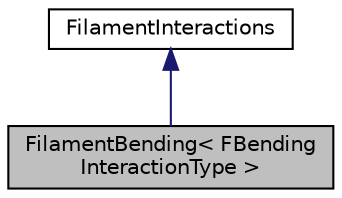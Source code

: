 digraph "FilamentBending&lt; FBendingInteractionType &gt;"
{
 // INTERACTIVE_SVG=YES
  edge [fontname="Helvetica",fontsize="10",labelfontname="Helvetica",labelfontsize="10"];
  node [fontname="Helvetica",fontsize="10",shape=record];
  Node0 [label="FilamentBending\< FBending\lInteractionType \>",height=0.2,width=0.4,color="black", fillcolor="grey75", style="filled", fontcolor="black"];
  Node1 -> Node0 [dir="back",color="midnightblue",fontsize="10",style="solid",fontname="Helvetica"];
  Node1 [label="FilamentInteractions",height=0.2,width=0.4,color="black", fillcolor="white", style="filled",URL="$classFilamentInteractions.html",tooltip="Represents an internal Filament interaction. "];
}
